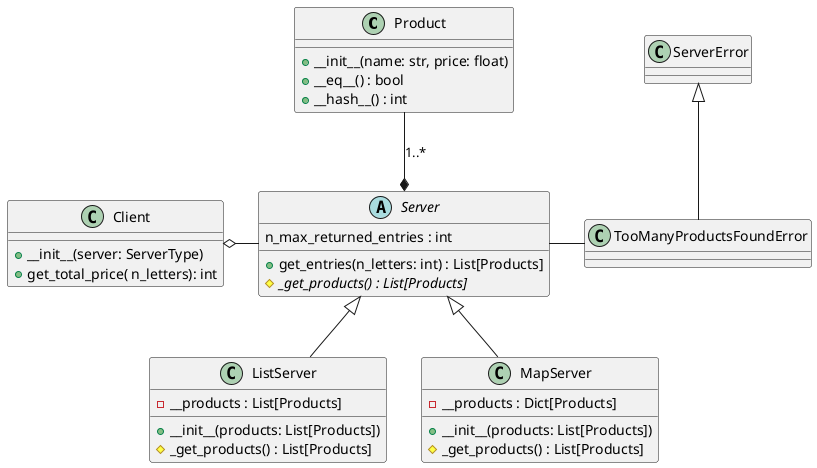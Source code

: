 @startuml 

 class Product {
    +__init__(name: str, price: float)
    +__eq__() : bool
    +__hash__() : int

}


abstract class Server {
    n_max_returned_entries : int
    +get_entries(n_letters: int) : List[Products]
    #{abstract} _get_products() : List[Products]
}
class ListServer {
    -__products : List[Products]
    +__init__(products: List[Products])
    #_get_products() : List[Products]
}
class MapServer {
    -__products : Dict[Products]
    +__init__(products: List[Products])
    #_get_products() : List[Products]
}

class Client {
    +__init__(server: ServerType)
    +get_total_price( n_letters): int
}
class ServerError

class TooManyProductsFoundError

ServerError <|-- TooManyProductsFoundError

Server -Right- TooManyProductsFoundError

Server <|-- MapServer
Server <|-- ListServer

Product --* Server : 1..*

Server -Left-o Client

@enduml

PlantUML Class Diagram